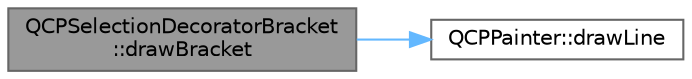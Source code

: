 digraph "QCPSelectionDecoratorBracket::drawBracket"
{
 // LATEX_PDF_SIZE
  bgcolor="transparent";
  edge [fontname=Helvetica,fontsize=10,labelfontname=Helvetica,labelfontsize=10];
  node [fontname=Helvetica,fontsize=10,shape=box,height=0.2,width=0.4];
  rankdir="LR";
  Node1 [label="QCPSelectionDecoratorBracket\l::drawBracket",height=0.2,width=0.4,color="gray40", fillcolor="grey60", style="filled", fontcolor="black",tooltip=" "];
  Node1 -> Node2 [color="steelblue1",style="solid"];
  Node2 [label="QCPPainter::drawLine",height=0.2,width=0.4,color="grey40", fillcolor="white", style="filled",URL="$class_q_c_p_painter.html#a0b4b1b9bd495e182c731774dc800e6e0",tooltip=" "];
}
